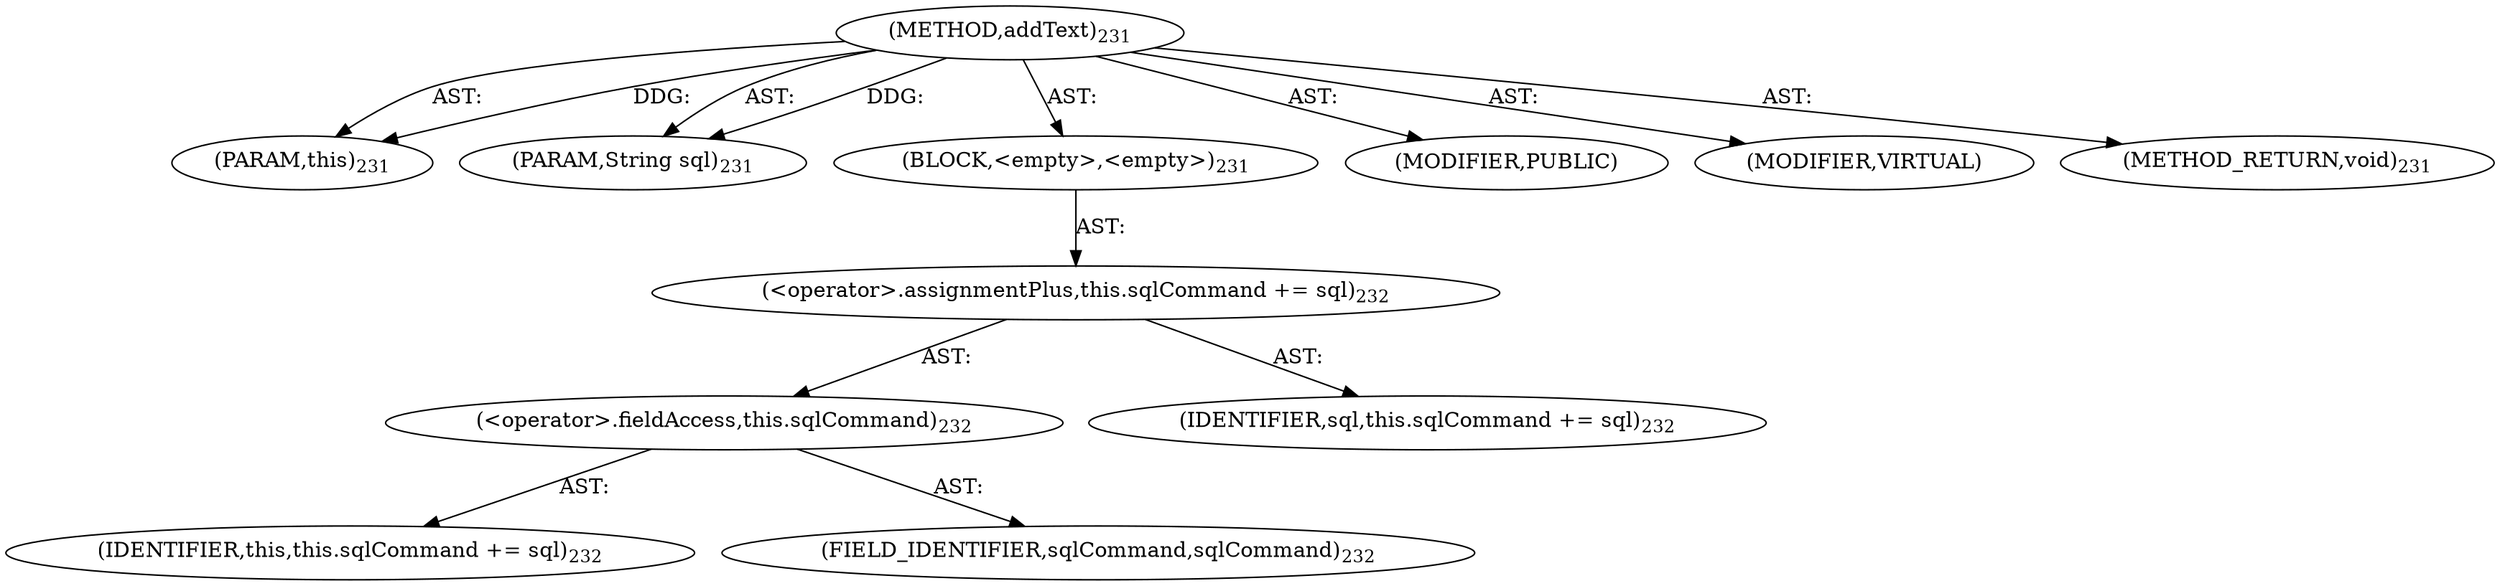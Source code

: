 digraph "addText" {  
"111669149700" [label = <(METHOD,addText)<SUB>231</SUB>> ]
"115964116993" [label = <(PARAM,this)<SUB>231</SUB>> ]
"115964117015" [label = <(PARAM,String sql)<SUB>231</SUB>> ]
"25769803780" [label = <(BLOCK,&lt;empty&gt;,&lt;empty&gt;)<SUB>231</SUB>> ]
"30064771081" [label = <(&lt;operator&gt;.assignmentPlus,this.sqlCommand += sql)<SUB>232</SUB>> ]
"30064771082" [label = <(&lt;operator&gt;.fieldAccess,this.sqlCommand)<SUB>232</SUB>> ]
"68719476737" [label = <(IDENTIFIER,this,this.sqlCommand += sql)<SUB>232</SUB>> ]
"55834574853" [label = <(FIELD_IDENTIFIER,sqlCommand,sqlCommand)<SUB>232</SUB>> ]
"68719476782" [label = <(IDENTIFIER,sql,this.sqlCommand += sql)<SUB>232</SUB>> ]
"133143986206" [label = <(MODIFIER,PUBLIC)> ]
"133143986207" [label = <(MODIFIER,VIRTUAL)> ]
"128849018884" [label = <(METHOD_RETURN,void)<SUB>231</SUB>> ]
  "111669149700" -> "115964116993"  [ label = "AST: "] 
  "111669149700" -> "115964117015"  [ label = "AST: "] 
  "111669149700" -> "25769803780"  [ label = "AST: "] 
  "111669149700" -> "133143986206"  [ label = "AST: "] 
  "111669149700" -> "133143986207"  [ label = "AST: "] 
  "111669149700" -> "128849018884"  [ label = "AST: "] 
  "25769803780" -> "30064771081"  [ label = "AST: "] 
  "30064771081" -> "30064771082"  [ label = "AST: "] 
  "30064771081" -> "68719476782"  [ label = "AST: "] 
  "30064771082" -> "68719476737"  [ label = "AST: "] 
  "30064771082" -> "55834574853"  [ label = "AST: "] 
  "111669149700" -> "115964116993"  [ label = "DDG: "] 
  "111669149700" -> "115964117015"  [ label = "DDG: "] 
}
